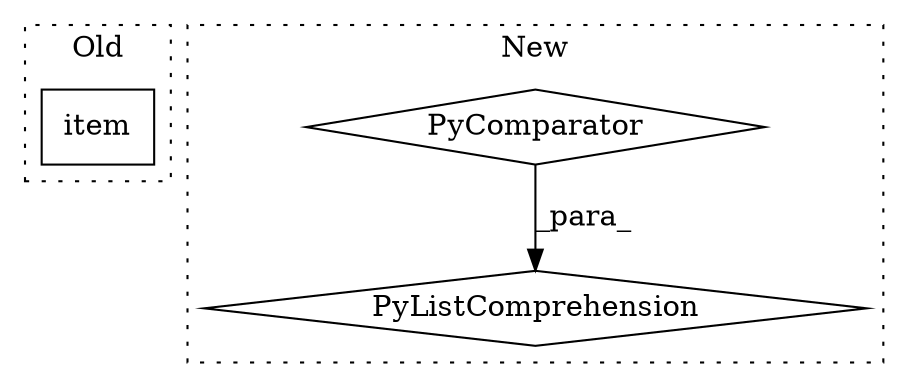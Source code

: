 digraph G {
subgraph cluster0 {
1 [label="item" a="32" s="16683" l="6" shape="box"];
label = "Old";
style="dotted";
}
subgraph cluster1 {
2 [label="PyComparator" a="113" s="17059" l="71" shape="diamond"];
3 [label="PyListComprehension" a="109" s="16946" l="192" shape="diamond"];
label = "New";
style="dotted";
}
2 -> 3 [label="_para_"];
}